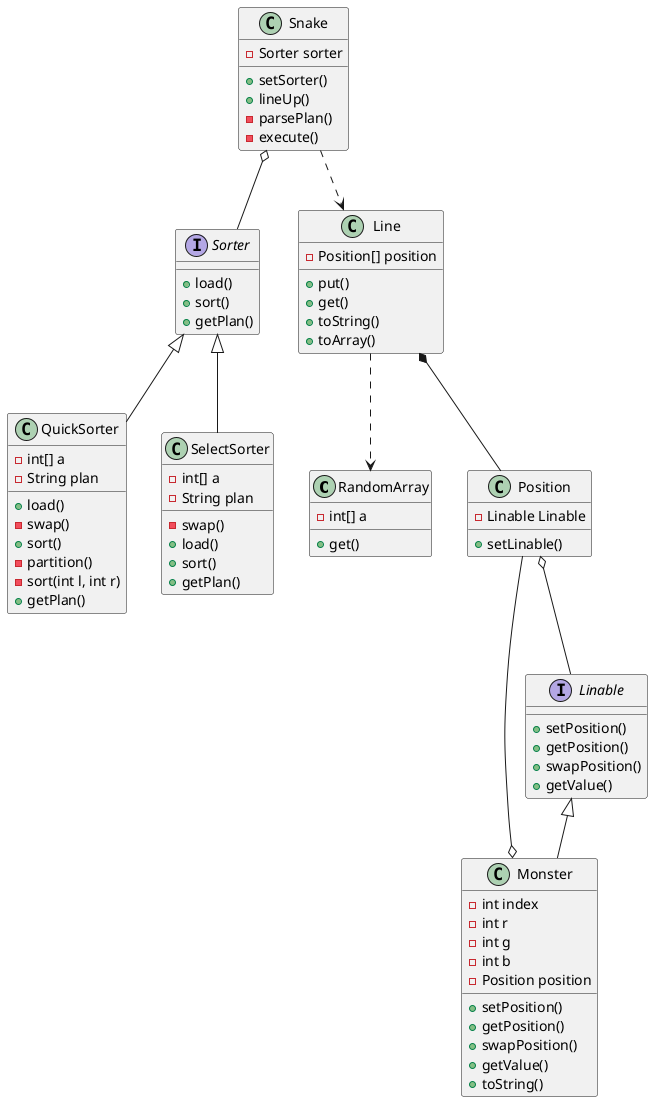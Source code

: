 @startuml

class RandomArray {
    -int[] a

    +get()
}

interface Sorter {
    +load()
    +sort()
    +getPlan()
}

class QuickSorter {
    -int[] a
    -String plan

    +load()
    -swap()
    +sort()
    -partition()
    -sort(int l, int r)
    +getPlan()
}

class SelectSorter {
    -int[] a
    -String plan

    -swap()
    +load()
    +sort()
    +getPlan()
}

interface Linable {
    +setPosition()
    +getPosition()
    +swapPosition()
    +getValue()
}

class Monster {
    -int index
    -int r
    -int g
    -int b
    -Position position

    +setPosition()
    +getPosition()
    +swapPosition()
    +getValue()
    +toString()
}

class Line {
    -Position[] position

    +put()
    +get()
    +toString()
    +toArray()
}

class Position {
    -Linable Linable

    +setLinable()
}

class Snake {
    -Sorter sorter

    +setSorter()
    +lineUp()
    -parsePlan()
    -execute()
}

Sorter <|-- QuickSorter

Sorter <|-- SelectSorter

Linable <|-- Monster

Line *-- Position

Position o-- Linable

Monster o-- Position

Snake o-- Sorter

Snake ..> Line

Line ..> RandomArray

@enduml
